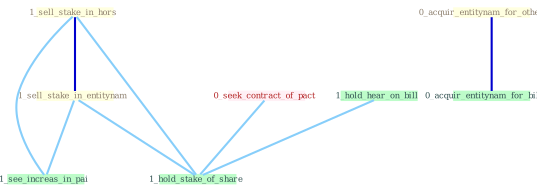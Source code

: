 Graph G{ 
    node
    [shape=polygon,style=filled,width=.5,height=.06,color="#BDFCC9",fixedsize=true,fontsize=4,
    fontcolor="#2f4f4f"];
    {node
    [color="#ffffe0", fontcolor="#8b7d6b"] "1_sell_stake_in_hors " "1_sell_stake_in_entitynam " "0_acquir_entitynam_for_othernum "}
{node [color="#fff0f5", fontcolor="#b22222"] "0_seek_contract_of_pact "}
edge [color="#B0E2FF"];

	"1_sell_stake_in_hors " -- "1_sell_stake_in_entitynam " [w="3", color="#0000cd" , len=0.6];
	"1_sell_stake_in_hors " -- "1_see_increas_in_pai " [w="1", color="#87cefa" ];
	"1_sell_stake_in_hors " -- "1_hold_stake_of_share " [w="1", color="#87cefa" ];
	"1_sell_stake_in_entitynam " -- "1_see_increas_in_pai " [w="1", color="#87cefa" ];
	"1_sell_stake_in_entitynam " -- "1_hold_stake_of_share " [w="1", color="#87cefa" ];
	"0_acquir_entitynam_for_othernum " -- "0_acquir_entitynam_for_billion " [w="3", color="#0000cd" , len=0.6];
	"0_seek_contract_of_pact " -- "1_hold_stake_of_share " [w="1", color="#87cefa" ];
	"1_hold_hear_on_bill " -- "1_hold_stake_of_share " [w="1", color="#87cefa" ];
}
